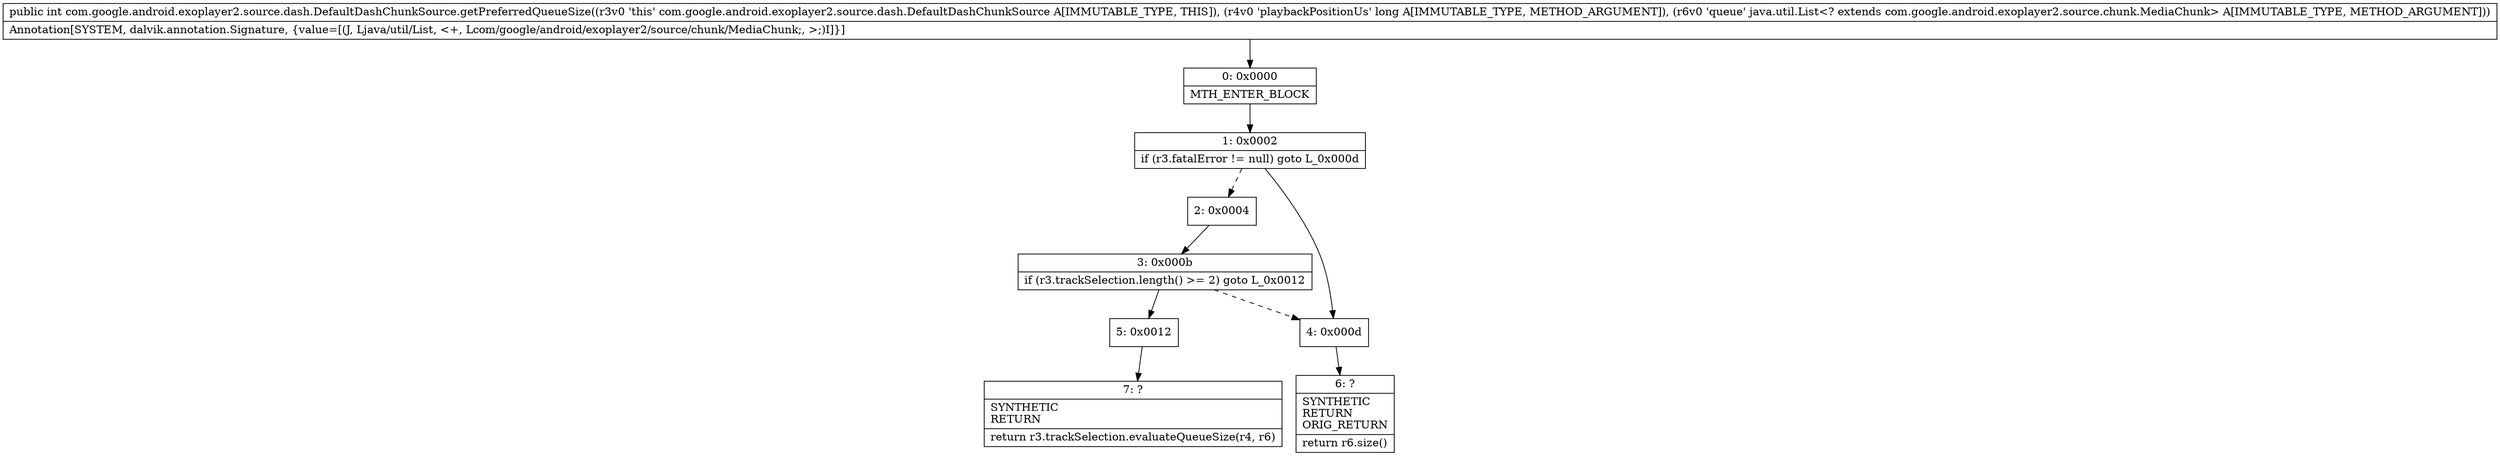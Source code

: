 digraph "CFG forcom.google.android.exoplayer2.source.dash.DefaultDashChunkSource.getPreferredQueueSize(JLjava\/util\/List;)I" {
Node_0 [shape=record,label="{0\:\ 0x0000|MTH_ENTER_BLOCK\l}"];
Node_1 [shape=record,label="{1\:\ 0x0002|if (r3.fatalError != null) goto L_0x000d\l}"];
Node_2 [shape=record,label="{2\:\ 0x0004}"];
Node_3 [shape=record,label="{3\:\ 0x000b|if (r3.trackSelection.length() \>= 2) goto L_0x0012\l}"];
Node_4 [shape=record,label="{4\:\ 0x000d}"];
Node_5 [shape=record,label="{5\:\ 0x0012}"];
Node_6 [shape=record,label="{6\:\ ?|SYNTHETIC\lRETURN\lORIG_RETURN\l|return r6.size()\l}"];
Node_7 [shape=record,label="{7\:\ ?|SYNTHETIC\lRETURN\l|return r3.trackSelection.evaluateQueueSize(r4, r6)\l}"];
MethodNode[shape=record,label="{public int com.google.android.exoplayer2.source.dash.DefaultDashChunkSource.getPreferredQueueSize((r3v0 'this' com.google.android.exoplayer2.source.dash.DefaultDashChunkSource A[IMMUTABLE_TYPE, THIS]), (r4v0 'playbackPositionUs' long A[IMMUTABLE_TYPE, METHOD_ARGUMENT]), (r6v0 'queue' java.util.List\<? extends com.google.android.exoplayer2.source.chunk.MediaChunk\> A[IMMUTABLE_TYPE, METHOD_ARGUMENT]))  | Annotation[SYSTEM, dalvik.annotation.Signature, \{value=[(J, Ljava\/util\/List, \<+, Lcom\/google\/android\/exoplayer2\/source\/chunk\/MediaChunk;, \>;)I]\}]\l}"];
MethodNode -> Node_0;
Node_0 -> Node_1;
Node_1 -> Node_2[style=dashed];
Node_1 -> Node_4;
Node_2 -> Node_3;
Node_3 -> Node_4[style=dashed];
Node_3 -> Node_5;
Node_4 -> Node_6;
Node_5 -> Node_7;
}

